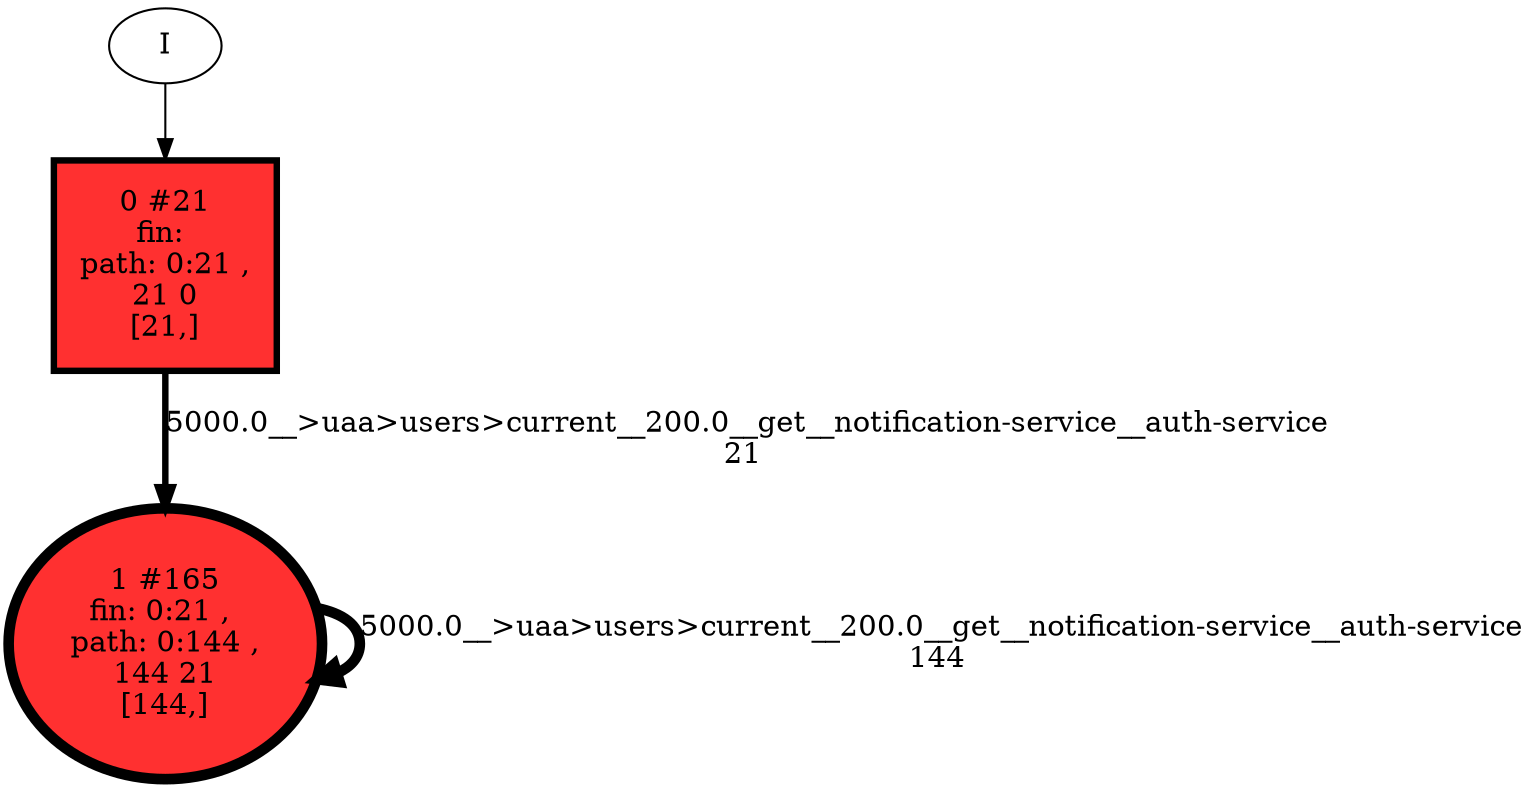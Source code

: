 // produced with flexfringe // 
digraph DFA {
	0 [label="root" shape=box];
		I -> 0;
	0 [ label="0 #21
fin: 
 path: 0:21 , 
21 0
[21,]" , style=filled, fillcolor="firebrick1", width=1.4088, height=1.4088, penwidth=3.09104];
		0 -> 1 [label="5000.0__>uaa>users>current__200.0__get__notification-service__auth-service
21 " , penwidth=3.09104 ];
	1 [ label="1 #165
fin: 0:21 , 
 path: 0:144 , 
144 21
[144,]" , style=filled, fillcolor="firebrick1", width=1.81025, height=1.81025, penwidth=5.11199];
		1 -> 1 [label="5000.0__>uaa>users>current__200.0__get__notification-service__auth-service
144 " , penwidth=5.11199 ];
}
